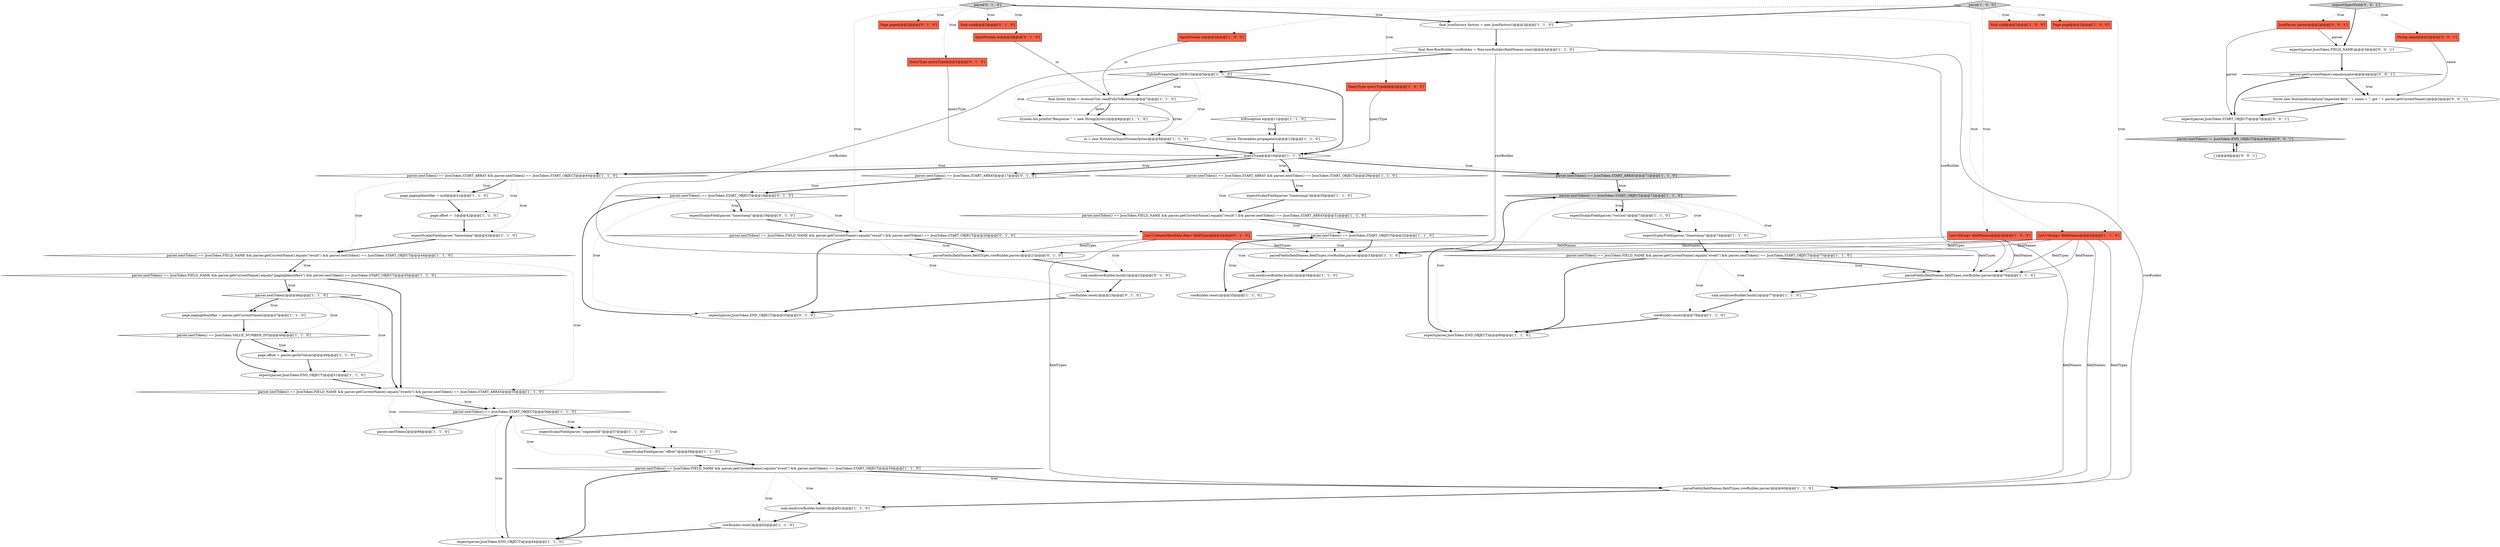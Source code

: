 digraph {
23 [style = filled, label = "InputStream in@@@2@@@['1', '0', '0']", fillcolor = tomato, shape = box image = "AAA0AAABBB1BBB"];
38 [style = filled, label = "parser.nextToken() == JsonToken.START_OBJECT@@@72@@@['1', '1', '0']", fillcolor = lightgray, shape = diamond image = "AAA0AAABBB1BBB"];
8 [style = filled, label = "in = new ByteArrayInputStream(bytes)@@@9@@@['1', '1', '0']", fillcolor = white, shape = ellipse image = "AAA0AAABBB1BBB"];
35 [style = filled, label = "parse['1', '0', '0']", fillcolor = lightgray, shape = diamond image = "AAA0AAABBB1BBB"];
10 [style = filled, label = "Sink sink@@@2@@@['1', '0', '0']", fillcolor = tomato, shape = box image = "AAA0AAABBB1BBB"];
40 [style = filled, label = "parser.nextToken() == JsonToken.FIELD_NAME && parser.getCurrentName().equals(\"event\") && parser.nextToken() == JsonToken.START_OBJECT@@@75@@@['1', '1', '0']", fillcolor = white, shape = diamond image = "AAA0AAABBB1BBB"];
39 [style = filled, label = "parser.nextToken() == JsonToken.VALUE_NUMBER_INT@@@48@@@['1', '1', '0']", fillcolor = white, shape = diamond image = "AAA0AAABBB1BBB"];
57 [style = filled, label = "parse['0', '1', '0']", fillcolor = lightgray, shape = diamond image = "AAA0AAABBB2BBB"];
61 [style = filled, label = "parser.nextToken() == JsonToken.START_ARRAY@@@17@@@['0', '1', '0']", fillcolor = white, shape = diamond image = "AAA1AAABBB2BBB"];
64 [style = filled, label = "QueryType queryType@@@2@@@['0', '1', '0']", fillcolor = tomato, shape = box image = "AAA0AAABBB2BBB"];
67 [style = filled, label = "expect(parser,JsonToken.FIELD_NAME)@@@3@@@['0', '0', '1']", fillcolor = white, shape = ellipse image = "AAA0AAABBB3BBB"];
25 [style = filled, label = "parser.nextToken() == JsonToken.START_OBJECT@@@32@@@['1', '1', '0']", fillcolor = white, shape = diamond image = "AAA0AAABBB1BBB"];
24 [style = filled, label = "CalcitePrepareImpl.DEBUG@@@5@@@['1', '1', '0']", fillcolor = white, shape = diamond image = "AAA0AAABBB1BBB"];
22 [style = filled, label = "expect(parser,JsonToken.END_OBJECT)@@@51@@@['1', '1', '0']", fillcolor = white, shape = ellipse image = "AAA0AAABBB1BBB"];
48 [style = filled, label = "sink.send(rowBuilder.build())@@@61@@@['1', '1', '0']", fillcolor = white, shape = ellipse image = "AAA0AAABBB1BBB"];
54 [style = filled, label = "Sink sink@@@2@@@['0', '1', '0']", fillcolor = tomato, shape = box image = "AAA0AAABBB2BBB"];
30 [style = filled, label = "expectScalarField(parser,\"timestamp\")@@@30@@@['1', '1', '0']", fillcolor = white, shape = ellipse image = "AAA0AAABBB1BBB"];
20 [style = filled, label = "page.offset = -1@@@42@@@['1', '1', '0']", fillcolor = white, shape = ellipse image = "AAA0AAABBB1BBB"];
60 [style = filled, label = "expectScalarField(parser,\"timestamp\")@@@19@@@['0', '1', '0']", fillcolor = white, shape = ellipse image = "AAA1AAABBB2BBB"];
65 [style = filled, label = "parser.nextToken() == JsonToken.FIELD_NAME && parser.getCurrentName().equals(\"result\") && parser.nextToken() == JsonToken.START_OBJECT@@@20@@@['0', '1', '0']", fillcolor = white, shape = diamond image = "AAA1AAABBB2BBB"];
72 [style = filled, label = "JsonParser parser@@@2@@@['0', '0', '1']", fillcolor = tomato, shape = box image = "AAA0AAABBB3BBB"];
45 [style = filled, label = "expect(parser,JsonToken.END_OBJECT)@@@80@@@['1', '1', '0']", fillcolor = white, shape = ellipse image = "AAA0AAABBB1BBB"];
37 [style = filled, label = "rowBuilder.reset()@@@35@@@['1', '1', '0']", fillcolor = white, shape = ellipse image = "AAA0AAABBB1BBB"];
41 [style = filled, label = "parser.nextToken()@@@66@@@['1', '1', '0']", fillcolor = white, shape = ellipse image = "AAA0AAABBB1BBB"];
16 [style = filled, label = "parser.nextToken() == JsonToken.START_ARRAY && parser.nextToken() == JsonToken.START_OBJECT@@@40@@@['1', '1', '0']", fillcolor = white, shape = diamond image = "AAA0AAABBB1BBB"];
51 [style = filled, label = "parser.nextToken() == JsonToken.FIELD_NAME && parser.getCurrentName().equals(\"pagingIdentifiers\") && parser.nextToken() == JsonToken.START_OBJECT@@@45@@@['1', '1', '0']", fillcolor = white, shape = diamond image = "AAA0AAABBB1BBB"];
46 [style = filled, label = "final Row.RowBuilder rowBuilder = Row.newBuilder(fieldNames.size())@@@4@@@['1', '1', '0']", fillcolor = white, shape = ellipse image = "AAA0AAABBB1BBB"];
52 [style = filled, label = "IOException e@@@11@@@['1', '1', '0']", fillcolor = white, shape = diamond image = "AAA0AAABBB1BBB"];
47 [style = filled, label = "queryType@@@16@@@['1', '1', '0']", fillcolor = white, shape = diamond image = "AAA0AAABBB1BBB"];
44 [style = filled, label = "page.pagingIdentifier = null@@@41@@@['1', '1', '0']", fillcolor = white, shape = ellipse image = "AAA0AAABBB1BBB"];
68 [style = filled, label = "expectObjectField['0', '0', '1']", fillcolor = lightgray, shape = diamond image = "AAA0AAABBB3BBB"];
1 [style = filled, label = "parser.nextToken()@@@46@@@['1', '1', '0']", fillcolor = white, shape = diamond image = "AAA0AAABBB1BBB"];
36 [style = filled, label = "System.out.println(\"Response: \" + new String(bytes))@@@8@@@['1', '1', '0']", fillcolor = white, shape = ellipse image = "AAA0AAABBB1BBB"];
19 [style = filled, label = "final JsonFactory factory = new JsonFactory()@@@3@@@['1', '1', '0']", fillcolor = white, shape = ellipse image = "AAA0AAABBB1BBB"];
73 [style = filled, label = "!parser.getCurrentName().equals(name)@@@4@@@['0', '0', '1']", fillcolor = white, shape = diamond image = "AAA0AAABBB3BBB"];
56 [style = filled, label = "InputStream in@@@2@@@['0', '1', '0']", fillcolor = tomato, shape = box image = "AAA0AAABBB2BBB"];
21 [style = filled, label = "expectScalarField(parser,\"offset\")@@@58@@@['1', '1', '0']", fillcolor = white, shape = ellipse image = "AAA0AAABBB1BBB"];
15 [style = filled, label = "rowBuilder.reset()@@@62@@@['1', '1', '0']", fillcolor = white, shape = ellipse image = "AAA0AAABBB1BBB"];
14 [style = filled, label = "parser.nextToken() == JsonToken.START_OBJECT@@@56@@@['1', '1', '0']", fillcolor = white, shape = diamond image = "AAA0AAABBB1BBB"];
13 [style = filled, label = "page.pagingIdentifier = parser.getCurrentName()@@@47@@@['1', '1', '0']", fillcolor = white, shape = ellipse image = "AAA0AAABBB1BBB"];
31 [style = filled, label = "sink.send(rowBuilder.build())@@@34@@@['1', '1', '0']", fillcolor = white, shape = ellipse image = "AAA0AAABBB1BBB"];
66 [style = filled, label = "parseFields(fieldNames,fieldTypes,rowBuilder,parser)@@@21@@@['0', '1', '0']", fillcolor = white, shape = ellipse image = "AAA1AAABBB2BBB"];
69 [style = filled, label = "String name@@@2@@@['0', '0', '1']", fillcolor = tomato, shape = box image = "AAA0AAABBB3BBB"];
11 [style = filled, label = "expectScalarField(parser,\"version\")@@@73@@@['1', '1', '0']", fillcolor = white, shape = ellipse image = "AAA0AAABBB1BBB"];
18 [style = filled, label = "parser.nextToken() == JsonToken.START_ARRAY@@@71@@@['1', '1', '0']", fillcolor = lightgray, shape = diamond image = "AAA0AAABBB1BBB"];
3 [style = filled, label = "expect(parser,JsonToken.END_OBJECT)@@@64@@@['1', '1', '0']", fillcolor = white, shape = ellipse image = "AAA0AAABBB1BBB"];
63 [style = filled, label = "rowBuilder.reset()@@@23@@@['0', '1', '0']", fillcolor = white, shape = ellipse image = "AAA1AAABBB2BBB"];
9 [style = filled, label = "parseFields(fieldNames,fieldTypes,rowBuilder,parser)@@@33@@@['1', '1', '0']", fillcolor = white, shape = ellipse image = "AAA0AAABBB1BBB"];
62 [style = filled, label = "sink.send(rowBuilder.build())@@@22@@@['0', '1', '0']", fillcolor = white, shape = ellipse image = "AAA1AAABBB2BBB"];
74 [style = filled, label = "{}@@@8@@@['0', '0', '1']", fillcolor = white, shape = ellipse image = "AAA0AAABBB3BBB"];
7 [style = filled, label = "parser.nextToken() == JsonToken.FIELD_NAME && parser.getCurrentName().equals(\"events\") && parser.nextToken() == JsonToken.START_ARRAY@@@55@@@['1', '1', '0']", fillcolor = white, shape = diamond image = "AAA0AAABBB1BBB"];
55 [style = filled, label = "parser.nextToken() == JsonToken.START_OBJECT@@@18@@@['0', '1', '0']", fillcolor = white, shape = diamond image = "AAA1AAABBB2BBB"];
70 [style = filled, label = "expect(parser,JsonToken.START_OBJECT)@@@7@@@['0', '0', '1']", fillcolor = white, shape = ellipse image = "AAA0AAABBB3BBB"];
43 [style = filled, label = "expectScalarField(parser,\"timestamp\")@@@43@@@['1', '1', '0']", fillcolor = white, shape = ellipse image = "AAA0AAABBB1BBB"];
17 [style = filled, label = "parser.nextToken() == JsonToken.FIELD_NAME && parser.getCurrentName().equals(\"result\") && parser.nextToken() == JsonToken.START_OBJECT@@@44@@@['1', '1', '0']", fillcolor = white, shape = diamond image = "AAA0AAABBB1BBB"];
29 [style = filled, label = "parser.nextToken() == JsonToken.FIELD_NAME && parser.getCurrentName().equals(\"event\") && parser.nextToken() == JsonToken.START_OBJECT@@@59@@@['1', '1', '0']", fillcolor = white, shape = diamond image = "AAA0AAABBB1BBB"];
34 [style = filled, label = "parseFields(fieldNames,fieldTypes,rowBuilder,parser)@@@60@@@['1', '1', '0']", fillcolor = white, shape = ellipse image = "AAA0AAABBB1BBB"];
26 [style = filled, label = "parser.nextToken() == JsonToken.START_ARRAY && parser.nextToken() == JsonToken.START_OBJECT@@@29@@@['1', '1', '0']", fillcolor = white, shape = diamond image = "AAA0AAABBB1BBB"];
4 [style = filled, label = "expectScalarField(parser,\"segmentId\")@@@57@@@['1', '1', '0']", fillcolor = white, shape = ellipse image = "AAA0AAABBB1BBB"];
2 [style = filled, label = "parseFields(fieldNames,fieldTypes,rowBuilder,parser)@@@76@@@['1', '1', '0']", fillcolor = white, shape = ellipse image = "AAA0AAABBB1BBB"];
5 [style = filled, label = "final byte(( bytes = AvaticaUtils.readFullyToBytes(in)@@@7@@@['1', '1', '0']", fillcolor = white, shape = ellipse image = "AAA0AAABBB1BBB"];
0 [style = filled, label = "expectScalarField(parser,\"timestamp\")@@@74@@@['1', '1', '0']", fillcolor = white, shape = ellipse image = "AAA0AAABBB1BBB"];
27 [style = filled, label = "rowBuilder.reset()@@@78@@@['1', '1', '0']", fillcolor = white, shape = ellipse image = "AAA0AAABBB1BBB"];
50 [style = filled, label = "throw Throwables.propagate(e)@@@12@@@['1', '1', '0']", fillcolor = white, shape = ellipse image = "AAA0AAABBB1BBB"];
28 [style = filled, label = "Page page@@@2@@@['1', '0', '0']", fillcolor = tomato, shape = box image = "AAA0AAABBB1BBB"];
75 [style = filled, label = "throw new RuntimeException(\"expected field \" + name + \", got \" + parser.getCurrentName())@@@5@@@['0', '0', '1']", fillcolor = white, shape = ellipse image = "AAA0AAABBB3BBB"];
12 [style = filled, label = "QueryType queryType@@@2@@@['1', '0', '0']", fillcolor = tomato, shape = box image = "AAA0AAABBB1BBB"];
33 [style = filled, label = "List<String> fieldNames@@@2@@@['1', '1', '0']", fillcolor = tomato, shape = box image = "AAA0AAABBB1BBB"];
53 [style = filled, label = "Page page@@@2@@@['0', '1', '0']", fillcolor = tomato, shape = box image = "AAA0AAABBB2BBB"];
71 [style = filled, label = "parser.nextToken() != JsonToken.END_OBJECT@@@8@@@['0', '0', '1']", fillcolor = lightgray, shape = diamond image = "AAA0AAABBB3BBB"];
32 [style = filled, label = "page.offset = parser.getIntValue()@@@49@@@['1', '1', '0']", fillcolor = white, shape = ellipse image = "AAA0AAABBB1BBB"];
42 [style = filled, label = "sink.send(rowBuilder.build())@@@77@@@['1', '1', '0']", fillcolor = white, shape = ellipse image = "AAA0AAABBB1BBB"];
6 [style = filled, label = "List<String> fieldNames@@@2@@@['1', '0', '0']", fillcolor = tomato, shape = box image = "AAA0AAABBB1BBB"];
58 [style = filled, label = "expect(parser,JsonToken.END_OBJECT)@@@25@@@['0', '1', '0']", fillcolor = white, shape = ellipse image = "AAA1AAABBB2BBB"];
59 [style = filled, label = "List<ColumnMetaData.Rep> fieldTypes@@@2@@@['0', '1', '0']", fillcolor = tomato, shape = box image = "AAA0AAABBB2BBB"];
49 [style = filled, label = "parser.nextToken() == JsonToken.FIELD_NAME && parser.getCurrentName().equals(\"result\") && parser.nextToken() == JsonToken.START_ARRAY@@@31@@@['1', '1', '0']", fillcolor = white, shape = diamond image = "AAA0AAABBB1BBB"];
33->9 [style = solid, label="fieldNames"];
14->4 [style = dotted, label="true"];
58->55 [style = bold, label=""];
65->66 [style = dotted, label="true"];
25->9 [style = dotted, label="true"];
46->66 [style = solid, label="rowBuilder"];
73->75 [style = bold, label=""];
47->16 [style = dotted, label="true"];
16->20 [style = dotted, label="true"];
40->42 [style = dotted, label="true"];
24->47 [style = bold, label=""];
49->25 [style = dotted, label="true"];
33->9 [style = solid, label="fieldTypes"];
57->19 [style = bold, label=""];
72->70 [style = solid, label="parser"];
39->32 [style = dotted, label="true"];
9->31 [style = bold, label=""];
70->71 [style = bold, label=""];
39->32 [style = bold, label=""];
65->66 [style = bold, label=""];
67->73 [style = bold, label=""];
40->2 [style = dotted, label="true"];
6->9 [style = solid, label="fieldNames"];
59->34 [style = solid, label="fieldTypes"];
46->2 [style = solid, label="rowBuilder"];
51->1 [style = bold, label=""];
40->27 [style = dotted, label="true"];
23->5 [style = solid, label="in"];
72->67 [style = solid, label="parser"];
65->58 [style = bold, label=""];
17->51 [style = bold, label=""];
74->71 [style = bold, label=""];
29->48 [style = dotted, label="true"];
59->66 [style = solid, label="fieldTypes"];
55->65 [style = dotted, label="true"];
18->38 [style = bold, label=""];
47->61 [style = dotted, label="true"];
36->8 [style = bold, label=""];
43->17 [style = bold, label=""];
46->34 [style = solid, label="rowBuilder"];
16->44 [style = dotted, label="true"];
61->55 [style = dotted, label="true"];
40->2 [style = bold, label=""];
39->22 [style = bold, label=""];
19->46 [style = bold, label=""];
24->5 [style = bold, label=""];
4->21 [style = bold, label=""];
35->23 [style = dotted, label="true"];
57->53 [style = dotted, label="true"];
2->42 [style = bold, label=""];
38->40 [style = dotted, label="true"];
31->37 [style = bold, label=""];
3->14 [style = bold, label=""];
13->39 [style = bold, label=""];
66->62 [style = bold, label=""];
8->47 [style = bold, label=""];
75->70 [style = bold, label=""];
7->41 [style = dotted, label="true"];
40->45 [style = bold, label=""];
47->18 [style = dotted, label="true"];
6->2 [style = solid, label="fieldNames"];
34->48 [style = bold, label=""];
14->41 [style = bold, label=""];
47->26 [style = dotted, label="true"];
7->14 [style = bold, label=""];
35->28 [style = dotted, label="true"];
57->64 [style = dotted, label="true"];
24->8 [style = dotted, label="true"];
57->59 [style = dotted, label="true"];
38->11 [style = dotted, label="true"];
5->36 [style = solid, label="bytes"];
16->43 [style = dotted, label="true"];
1->13 [style = dotted, label="true"];
7->14 [style = dotted, label="true"];
25->9 [style = bold, label=""];
15->3 [style = bold, label=""];
25->37 [style = dotted, label="true"];
46->9 [style = solid, label="rowBuilder"];
73->70 [style = bold, label=""];
27->45 [style = bold, label=""];
1->13 [style = bold, label=""];
45->38 [style = bold, label=""];
30->49 [style = bold, label=""];
42->27 [style = bold, label=""];
55->60 [style = dotted, label="true"];
29->3 [style = bold, label=""];
33->34 [style = solid, label="fieldTypes"];
14->3 [style = dotted, label="true"];
35->6 [style = dotted, label="true"];
11->0 [style = bold, label=""];
64->47 [style = solid, label="queryType"];
71->74 [style = bold, label=""];
73->75 [style = dotted, label="true"];
26->30 [style = dotted, label="true"];
44->20 [style = bold, label=""];
25->31 [style = dotted, label="true"];
47->26 [style = bold, label=""];
68->67 [style = bold, label=""];
29->34 [style = dotted, label="true"];
24->36 [style = dotted, label="true"];
69->75 [style = solid, label="name"];
17->51 [style = dotted, label="true"];
5->8 [style = solid, label="bytes"];
61->55 [style = bold, label=""];
68->72 [style = dotted, label="true"];
35->10 [style = dotted, label="true"];
68->69 [style = dotted, label="true"];
32->22 [style = bold, label=""];
5->36 [style = bold, label=""];
56->5 [style = solid, label="in"];
47->16 [style = bold, label=""];
20->43 [style = bold, label=""];
1->7 [style = bold, label=""];
38->0 [style = dotted, label="true"];
16->17 [style = dotted, label="true"];
63->58 [style = bold, label=""];
6->34 [style = solid, label="fieldNames"];
38->11 [style = bold, label=""];
47->61 [style = bold, label=""];
60->65 [style = bold, label=""];
49->25 [style = bold, label=""];
47->18 [style = bold, label=""];
29->15 [style = dotted, label="true"];
65->62 [style = dotted, label="true"];
33->34 [style = solid, label="fieldNames"];
33->2 [style = solid, label="fieldTypes"];
52->50 [style = dotted, label="true"];
1->22 [style = dotted, label="true"];
17->7 [style = dotted, label="true"];
35->33 [style = dotted, label="true"];
38->45 [style = dotted, label="true"];
50->47 [style = bold, label=""];
52->50 [style = bold, label=""];
57->54 [style = dotted, label="true"];
21->29 [style = bold, label=""];
65->63 [style = dotted, label="true"];
57->33 [style = dotted, label="true"];
55->58 [style = dotted, label="true"];
16->44 [style = bold, label=""];
51->7 [style = bold, label=""];
29->34 [style = bold, label=""];
26->49 [style = dotted, label="true"];
33->2 [style = solid, label="fieldNames"];
14->21 [style = dotted, label="true"];
59->9 [style = solid, label="fieldTypes"];
51->1 [style = dotted, label="true"];
57->56 [style = dotted, label="true"];
22->7 [style = bold, label=""];
24->5 [style = dotted, label="true"];
14->29 [style = dotted, label="true"];
55->60 [style = bold, label=""];
1->39 [style = dotted, label="true"];
0->40 [style = bold, label=""];
18->38 [style = dotted, label="true"];
12->47 [style = solid, label="queryType"];
14->4 [style = bold, label=""];
59->2 [style = solid, label="fieldTypes"];
35->19 [style = bold, label=""];
26->30 [style = bold, label=""];
46->24 [style = bold, label=""];
37->25 [style = bold, label=""];
35->12 [style = dotted, label="true"];
48->15 [style = bold, label=""];
33->66 [style = solid, label="fieldNames"];
62->63 [style = bold, label=""];
}
